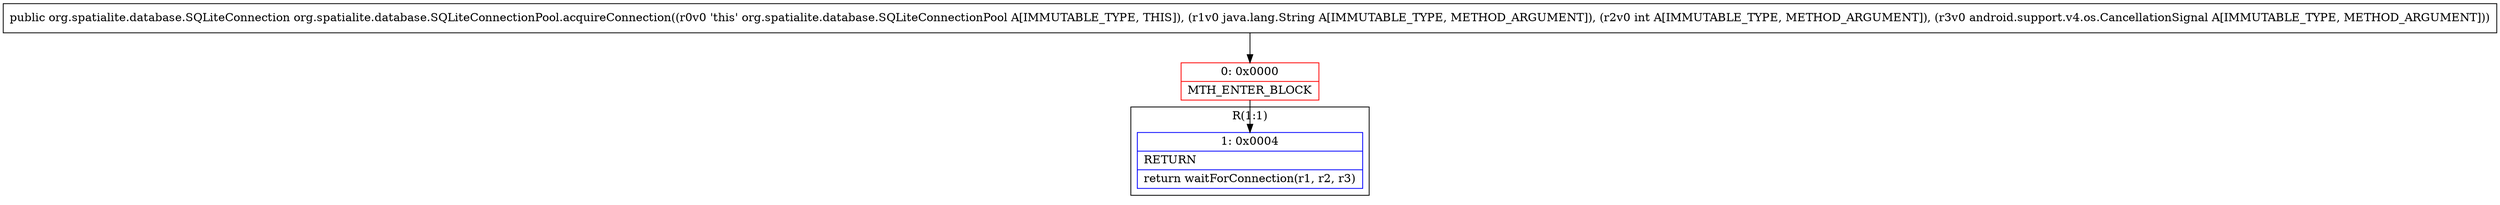 digraph "CFG fororg.spatialite.database.SQLiteConnectionPool.acquireConnection(Ljava\/lang\/String;ILandroid\/support\/v4\/os\/CancellationSignal;)Lorg\/spatialite\/database\/SQLiteConnection;" {
subgraph cluster_Region_873632691 {
label = "R(1:1)";
node [shape=record,color=blue];
Node_1 [shape=record,label="{1\:\ 0x0004|RETURN\l|return waitForConnection(r1, r2, r3)\l}"];
}
Node_0 [shape=record,color=red,label="{0\:\ 0x0000|MTH_ENTER_BLOCK\l}"];
MethodNode[shape=record,label="{public org.spatialite.database.SQLiteConnection org.spatialite.database.SQLiteConnectionPool.acquireConnection((r0v0 'this' org.spatialite.database.SQLiteConnectionPool A[IMMUTABLE_TYPE, THIS]), (r1v0 java.lang.String A[IMMUTABLE_TYPE, METHOD_ARGUMENT]), (r2v0 int A[IMMUTABLE_TYPE, METHOD_ARGUMENT]), (r3v0 android.support.v4.os.CancellationSignal A[IMMUTABLE_TYPE, METHOD_ARGUMENT])) }"];
MethodNode -> Node_0;
Node_0 -> Node_1;
}


